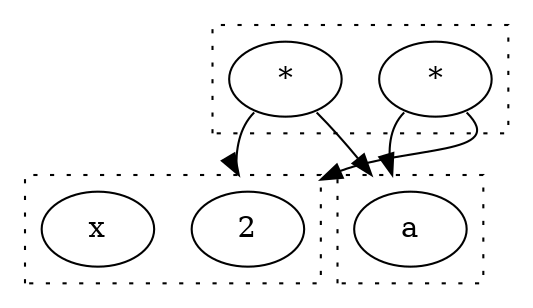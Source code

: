 digraph egraph {
  compound=true
  clusterrank=local
  subgraph cluster_0 {
    style=dotted
    0.0[label = "2"]
    0.1[label = "x"]
  }
  subgraph cluster_2 {
    style=dotted
    2.0[label = "a"]
  }
  subgraph cluster_3 {
    style=dotted
    3.0[label = "*"]
    3.1[label = "*"]
  }
  3.0:sw -> 2.0 [lhead = cluster_2, ]
  3.0:se -> 0.0 [lhead = cluster_0, ]
  3.1:sw -> 0.0 [lhead = cluster_0, ]
  3.1:se -> 2.0 [lhead = cluster_2, ]
}